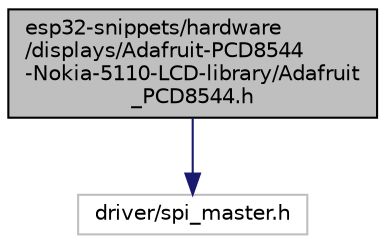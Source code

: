 digraph "esp32-snippets/hardware/displays/Adafruit-PCD8544-Nokia-5110-LCD-library/Adafruit_PCD8544.h"
{
  edge [fontname="Helvetica",fontsize="10",labelfontname="Helvetica",labelfontsize="10"];
  node [fontname="Helvetica",fontsize="10",shape=record];
  Node0 [label="esp32-snippets/hardware\l/displays/Adafruit-PCD8544\l-Nokia-5110-LCD-library/Adafruit\l_PCD8544.h",height=0.2,width=0.4,color="black", fillcolor="grey75", style="filled", fontcolor="black"];
  Node0 -> Node1 [color="midnightblue",fontsize="10",style="solid",fontname="Helvetica"];
  Node1 [label="driver/spi_master.h",height=0.2,width=0.4,color="grey75", fillcolor="white", style="filled"];
}
